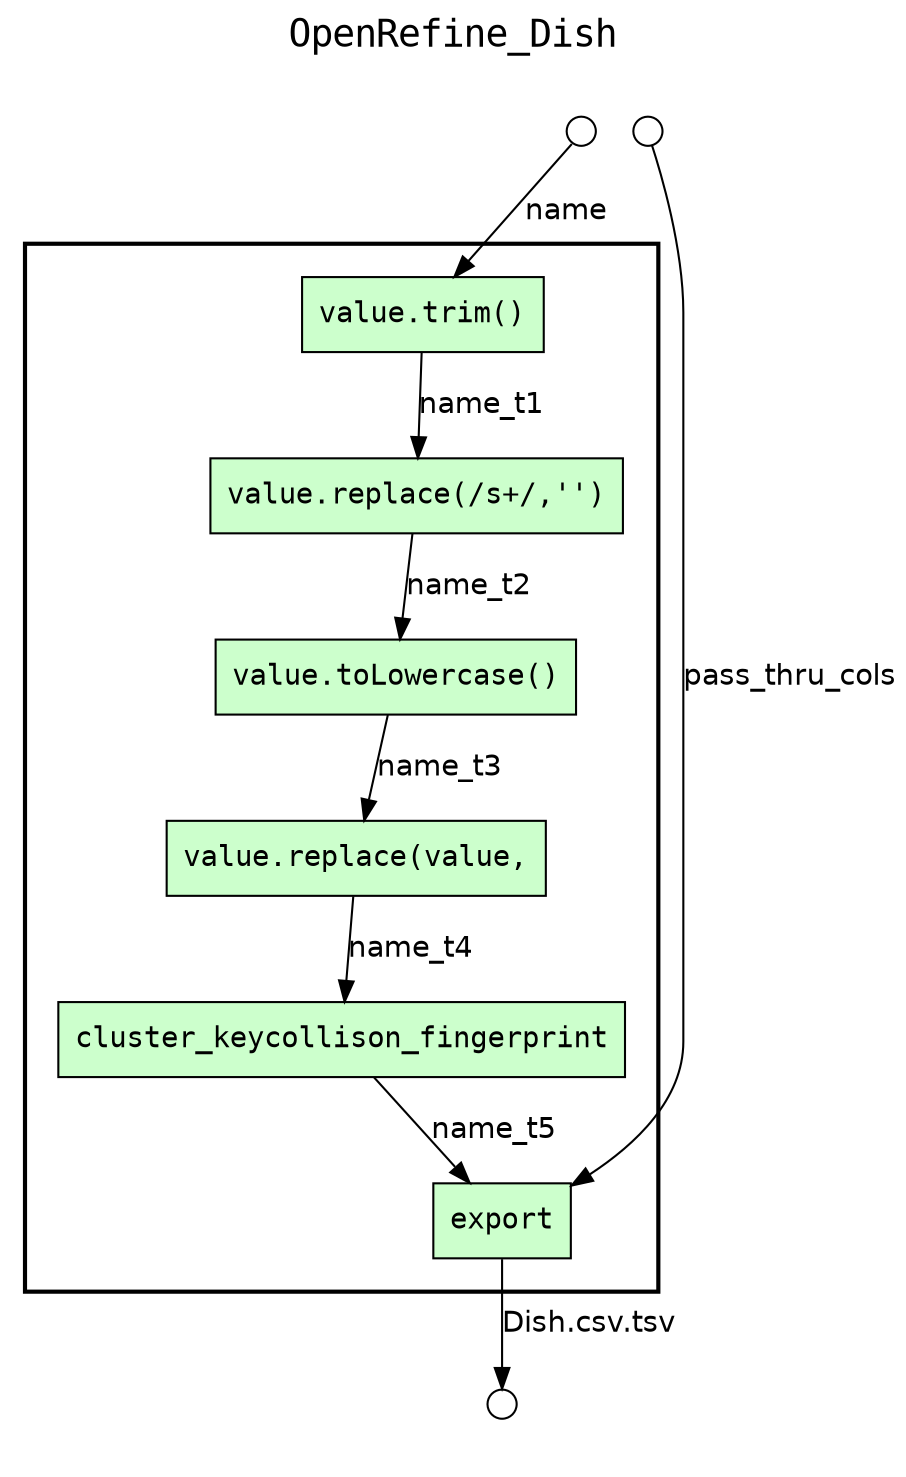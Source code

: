 digraph Workflow {
rankdir=TB
fontname=Courier; fontsize=18; labelloc=t
label=OpenRefine_Dish
subgraph cluster_workflow_box_outer { label=""; color=black; penwidth=2
subgraph cluster_workflow_box_inner { label=""; color=white
node[shape=box style=filled fillcolor="#CCFFCC" peripheries=1 fontname=Courier]
"value.trim()"
"value.replace(/\s+/,'')"
"value.toLowercase()"
"value.replace(value,"
cluster_keycollison_fingerprint
export
edge[fontname=Helvetica]
"value.trim()" -> "value.replace(/\s+/,'')" [label=name_t1]
"value.replace(/\s+/,'')" -> "value.toLowercase()" [label=name_t2]
"value.toLowercase()" -> "value.replace(value," [label=name_t3]
"value.replace(value," -> cluster_keycollison_fingerprint [label=name_t4]
cluster_keycollison_fingerprint -> export [label=name_t5]
}}
subgraph cluster_input_ports_group_outer { label=""; color=white
subgraph cluster_input_ports_group_inner { label=""; color=white
node[shape=circle style=filled fillcolor="#FFFFFF" peripheries=1 fontname=Courier width=0.2]
name_input_port [label=""]
pass_thru_cols_input_port [label=""]
}}
subgraph cluster_output_ports_group_outer { label=""; color=white
subgraph cluster_output_ports_group_inner { label=""; color=white
node[shape=circle style=filled fillcolor="#FFFFFF" peripheries=1 fontname=Courier width=0.2]
"Dish.csv.tsv_output_port" [label=""]
}}
edge[fontname=Helvetica]
name_input_port -> "value.trim()" [label=name]
pass_thru_cols_input_port -> export [label=pass_thru_cols]
edge[fontname=Helvetica]
export -> "Dish.csv.tsv_output_port" [label="Dish.csv.tsv"]
}
